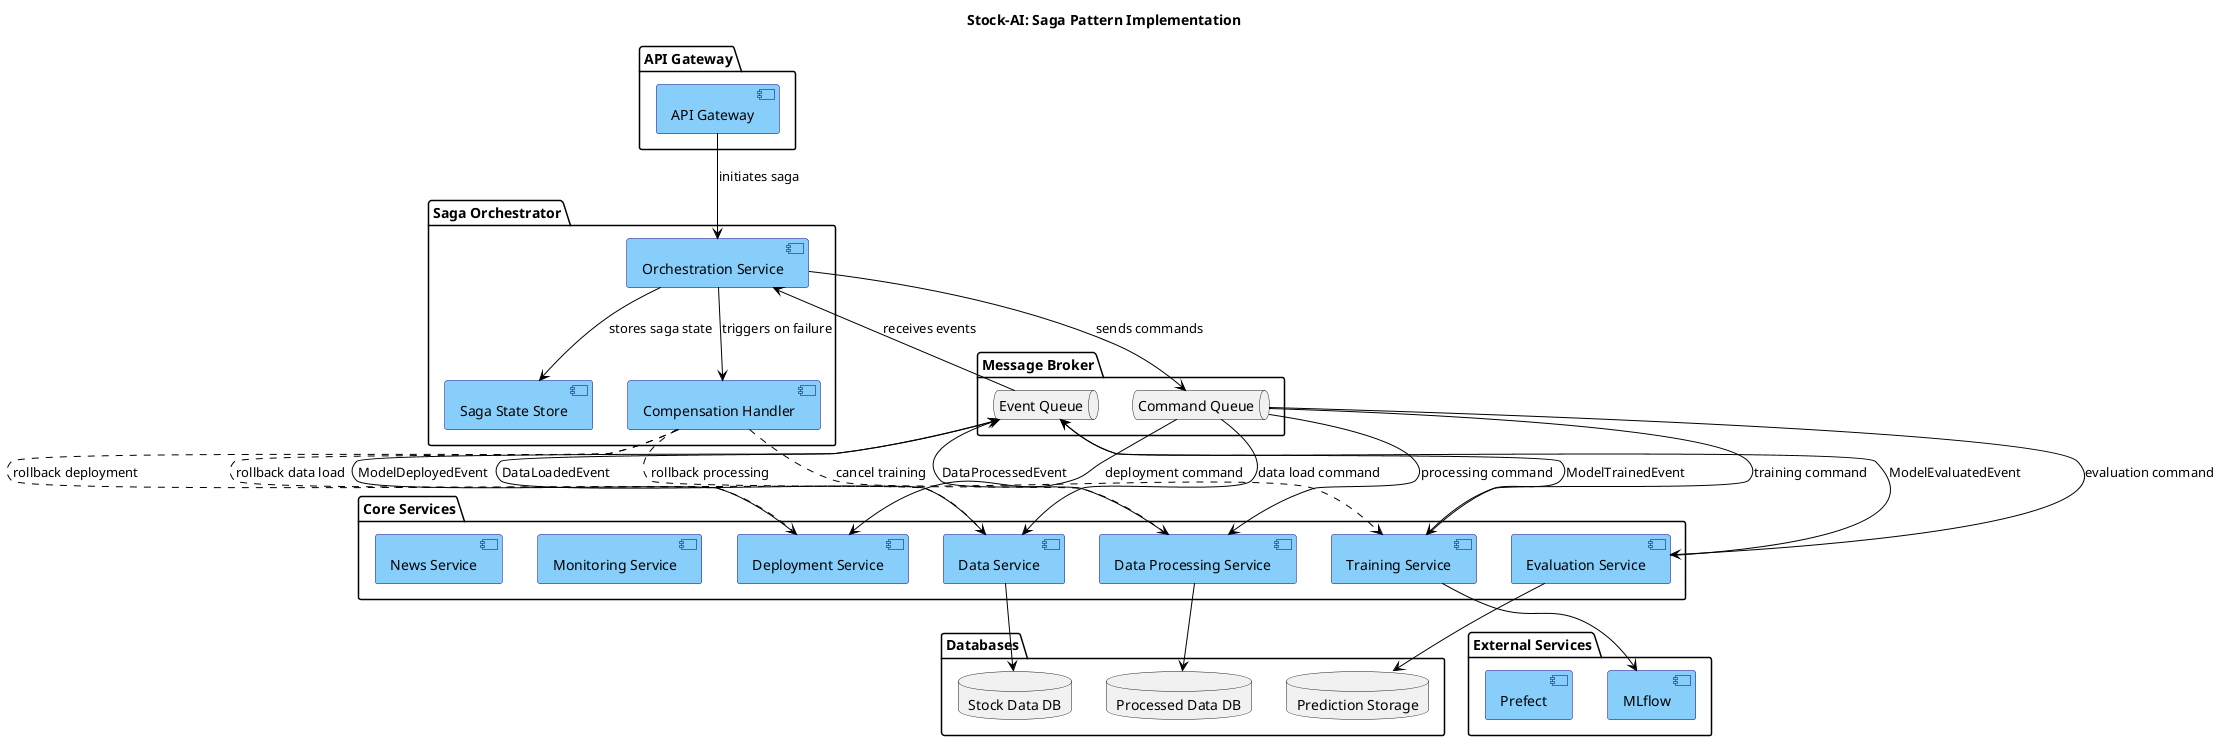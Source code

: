 @startuml Saga_Pattern_Component_Diagram

title Stock-AI: Saga Pattern Implementation

skinparam component {
  BackgroundColor LightSkyBlue
  BorderColor DarkBlue
  ArrowColor Black
}

package "API Gateway" {
  [API Gateway] as api
}

package "Saga Orchestrator" {
  [Orchestration Service] as orchestrator
  [Saga State Store] as sagaStore
  [Compensation Handler] as compensationHandler
}

package "Core Services" {
  [Data Service] as dataService
  [Data Processing Service] as dataProcessingService
  [Training Service] as trainingService
  [Evaluation Service] as evaluationService
  [Deployment Service] as deploymentService
  [Monitoring Service] as monitoringService
  [News Service] as newsService
}

package "Message Broker" {
  queue "Command Queue" as commandQueue
  queue "Event Queue" as eventQueue
}

package "Databases" {
  database "Stock Data DB" as stockDB
  database "Processed Data DB" as processedDB
  database "Prediction Storage" as predictionDB
}

package "External Services" {
  [MLflow] as mlflow
  [Prefect] as prefect
}

' API Gateway interactions
api --> orchestrator : initiates saga

' Orchestrator interactions with queues
orchestrator --> commandQueue : sends commands
orchestrator <-- eventQueue : receives events
orchestrator --> sagaStore : stores saga state
orchestrator --> compensationHandler : triggers on failure

' Service interactions with queues
commandQueue --> dataService : data load command
commandQueue --> dataProcessingService : processing command
commandQueue --> trainingService : training command
commandQueue --> evaluationService : evaluation command
commandQueue --> deploymentService : deployment command

' Event publications
dataService --> eventQueue : DataLoadedEvent
dataProcessingService --> eventQueue : DataProcessedEvent
trainingService --> eventQueue : ModelTrainedEvent
evaluationService --> eventQueue : ModelEvaluatedEvent
deploymentService --> eventQueue : ModelDeployedEvent

' Service databases
dataService --> stockDB
dataProcessingService --> processedDB
trainingService --> mlflow
evaluationService --> predictionDB

' Compensation paths (dashed)
compensationHandler ..> dataService : rollback data load
compensationHandler ..> dataProcessingService : rollback processing
compensationHandler ..> trainingService : cancel training
compensationHandler ..> deploymentService : rollback deployment

@enduml
